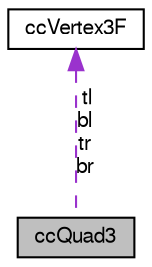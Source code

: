 digraph G
{
  bgcolor="transparent";
  edge [fontname="FreeSans",fontsize="10",labelfontname="FreeSans",labelfontsize="10"];
  node [fontname="FreeSans",fontsize="10",shape=record];
  Node1 [label="ccQuad3",height=0.2,width=0.4,color="black", fillcolor="grey75", style="filled" fontcolor="black"];
  Node2 -> Node1 [dir="back",color="darkorchid3",fontsize="10",style="dashed",label=" tl\nbl\ntr\nbr" ,fontname="FreeSans"];
  Node2 [label="ccVertex3F",height=0.2,width=0.4,color="black",URL="$structcc_vertex3_f.html"];
}
